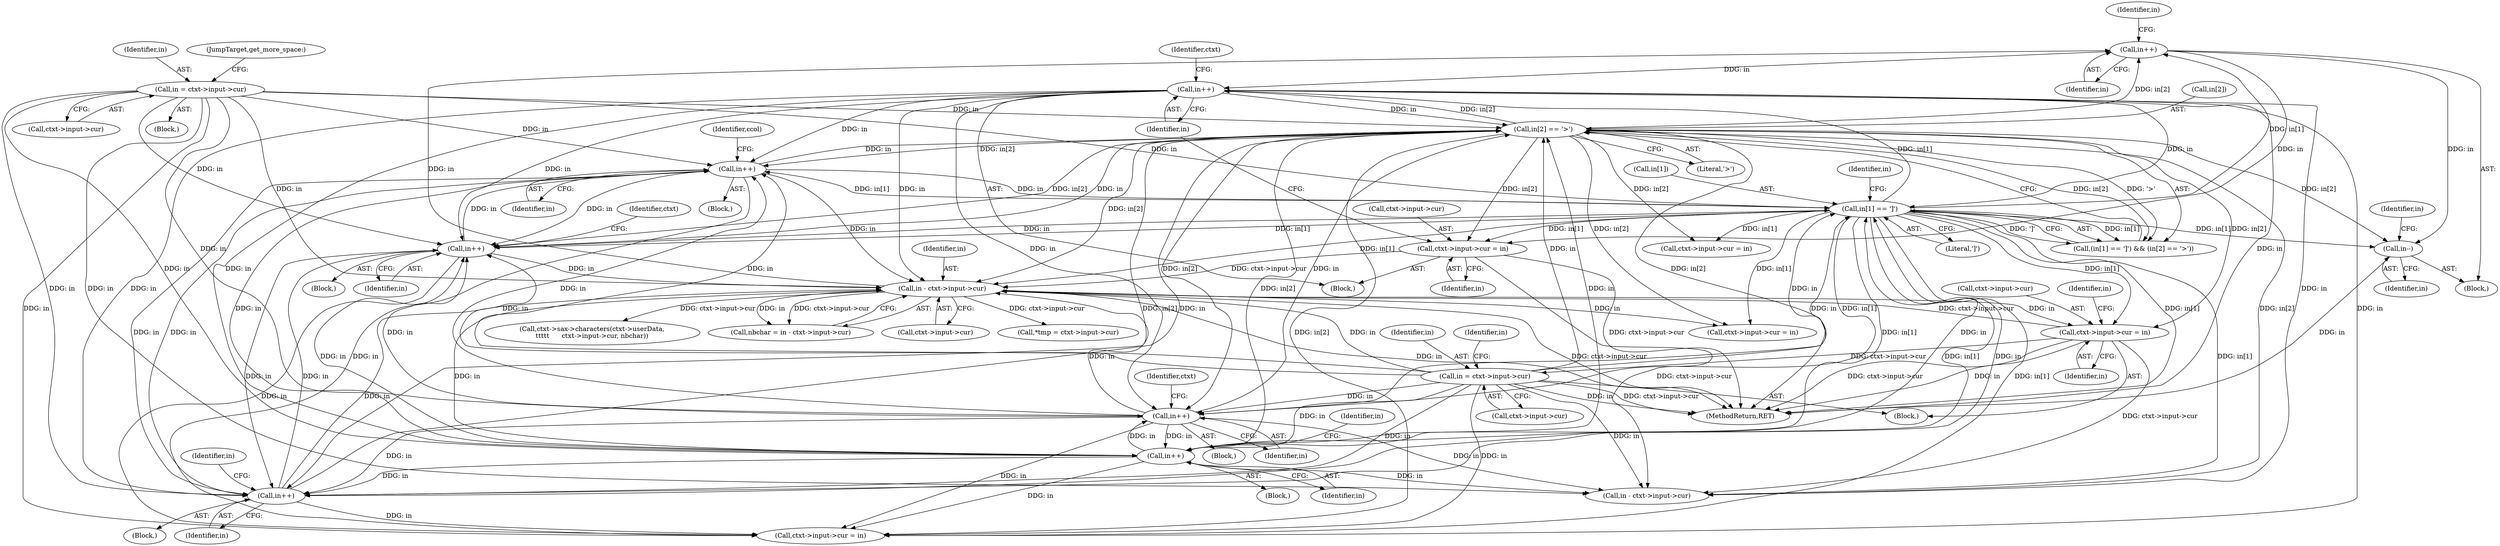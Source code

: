 digraph "0_Chrome_d0947db40187f4708c58e64cbd6013faf9eddeed_4@pointer" {
"1000622" [label="(Call,in--)"];
"1000382" [label="(Call,in[2] == '>')"];
"1000606" [label="(Call,in++)"];
"1000377" [label="(Call,in[1] == ']')"];
"1000330" [label="(Call,in++)"];
"1000400" [label="(Call,in++)"];
"1000151" [label="(Call,in++)"];
"1000135" [label="(Call,in = ctxt->input->cur)"];
"1000180" [label="(Call,in++)"];
"1000647" [label="(Call,in = ctxt->input->cur)"];
"1000578" [label="(Call,ctxt->input->cur = in)"];
"1000411" [label="(Call,in - ctxt->input->cur)"];
"1000362" [label="(Call,in++)"];
"1000599" [label="(Call,ctxt->input->cur = in)"];
"1000591" [label="(Call,in++)"];
"1000386" [label="(Literal,'>')"];
"1000151" [label="(Call,in++)"];
"1000611" [label="(Identifier,ctxt)"];
"1000150" [label="(Block,)"];
"1000591" [label="(Call,in++)"];
"1000331" [label="(Identifier,in)"];
"1000547" [label="(Call,ctxt->sax->characters(ctxt->userData,\n\t\t\t\t\t      ctxt->input->cur, nbchar))"];
"1000598" [label="(Block,)"];
"1000143" [label="(Block,)"];
"1000648" [label="(Identifier,in)"];
"1000180" [label="(Call,in++)"];
"1000333" [label="(Identifier,ccol)"];
"1000412" [label="(Identifier,in)"];
"1000181" [label="(Identifier,in)"];
"1000623" [label="(Identifier,in)"];
"1000384" [label="(Identifier,in)"];
"1000184" [label="(Identifier,in)"];
"1000627" [label="(Identifier,in)"];
"1000409" [label="(Call,nbchar = in - ctxt->input->cur)"];
"1000362" [label="(Call,in++)"];
"1000599" [label="(Call,ctxt->input->cur = in)"];
"1000136" [label="(Identifier,in)"];
"1000401" [label="(Identifier,in)"];
"1000166" [label="(Block,)"];
"1000584" [label="(Identifier,in)"];
"1000405" [label="(Identifier,ctxt)"];
"1000413" [label="(Call,ctxt->input->cur)"];
"1000144" [label="(JumpTarget,get_more_space:)"];
"1000606" [label="(Call,in++)"];
"1000134" [label="(Block,)"];
"1000607" [label="(Identifier,in)"];
"1000596" [label="(Identifier,in)"];
"1000377" [label="(Call,in[1] == ']')"];
"1000458" [label="(Call,ctxt->input->cur = in)"];
"1000374" [label="(Block,)"];
"1000378" [label="(Call,in[1])"];
"1000135" [label="(Call,in = ctxt->input->cur)"];
"1000215" [label="(Call,ctxt->input->cur = in)"];
"1000411" [label="(Call,in - ctxt->input->cur)"];
"1000382" [label="(Call,in[2] == '>')"];
"1000649" [label="(Call,ctxt->input->cur)"];
"1000137" [label="(Call,ctxt->input->cur)"];
"1000363" [label="(Identifier,in)"];
"1000156" [label="(Identifier,ctxt)"];
"1000578" [label="(Call,ctxt->input->cur = in)"];
"1000592" [label="(Identifier,in)"];
"1000647" [label="(Call,in = ctxt->input->cur)"];
"1000195" [label="(Call,in - ctxt->input->cur)"];
"1000400" [label="(Call,in++)"];
"1000376" [label="(Call,(in[1] == ']') && (in[2] == '>'))"];
"1000451" [label="(Call,*tmp = ctxt->input->cur)"];
"1000152" [label="(Identifier,in)"];
"1000600" [label="(Call,ctxt->input->cur)"];
"1000392" [label="(Call,ctxt->input->cur = in)"];
"1000330" [label="(Call,in++)"];
"1000588" [label="(Identifier,in)"];
"1000590" [label="(Block,)"];
"1000348" [label="(Block,)"];
"1000366" [label="(Identifier,in)"];
"1000329" [label="(Block,)"];
"1000658" [label="(Identifier,in)"];
"1000381" [label="(Literal,']')"];
"1000579" [label="(Call,ctxt->input->cur)"];
"1000688" [label="(MethodReturn,RET)"];
"1000622" [label="(Call,in--)"];
"1000383" [label="(Call,in[2])"];
"1000605" [label="(Identifier,in)"];
"1000622" -> "1000590"  [label="AST: "];
"1000622" -> "1000623"  [label="CFG: "];
"1000623" -> "1000622"  [label="AST: "];
"1000627" -> "1000622"  [label="CFG: "];
"1000622" -> "1000688"  [label="DDG: in"];
"1000382" -> "1000622"  [label="DDG: in[2]"];
"1000591" -> "1000622"  [label="DDG: in"];
"1000377" -> "1000622"  [label="DDG: in[1]"];
"1000382" -> "1000376"  [label="AST: "];
"1000382" -> "1000386"  [label="CFG: "];
"1000383" -> "1000382"  [label="AST: "];
"1000386" -> "1000382"  [label="AST: "];
"1000376" -> "1000382"  [label="CFG: "];
"1000382" -> "1000688"  [label="DDG: in[2]"];
"1000382" -> "1000151"  [label="DDG: in[2]"];
"1000382" -> "1000180"  [label="DDG: in[2]"];
"1000382" -> "1000195"  [label="DDG: in[2]"];
"1000382" -> "1000215"  [label="DDG: in[2]"];
"1000382" -> "1000330"  [label="DDG: in[2]"];
"1000382" -> "1000362"  [label="DDG: in[2]"];
"1000382" -> "1000376"  [label="DDG: in[2]"];
"1000382" -> "1000376"  [label="DDG: '>'"];
"1000606" -> "1000382"  [label="DDG: in"];
"1000330" -> "1000382"  [label="DDG: in"];
"1000400" -> "1000382"  [label="DDG: in"];
"1000151" -> "1000382"  [label="DDG: in"];
"1000135" -> "1000382"  [label="DDG: in"];
"1000362" -> "1000382"  [label="DDG: in"];
"1000180" -> "1000382"  [label="DDG: in"];
"1000647" -> "1000382"  [label="DDG: in"];
"1000382" -> "1000392"  [label="DDG: in[2]"];
"1000382" -> "1000400"  [label="DDG: in[2]"];
"1000382" -> "1000411"  [label="DDG: in[2]"];
"1000382" -> "1000458"  [label="DDG: in[2]"];
"1000382" -> "1000578"  [label="DDG: in[2]"];
"1000382" -> "1000591"  [label="DDG: in[2]"];
"1000382" -> "1000599"  [label="DDG: in[2]"];
"1000382" -> "1000606"  [label="DDG: in[2]"];
"1000606" -> "1000598"  [label="AST: "];
"1000606" -> "1000607"  [label="CFG: "];
"1000607" -> "1000606"  [label="AST: "];
"1000611" -> "1000606"  [label="CFG: "];
"1000606" -> "1000688"  [label="DDG: in"];
"1000606" -> "1000151"  [label="DDG: in"];
"1000606" -> "1000180"  [label="DDG: in"];
"1000606" -> "1000195"  [label="DDG: in"];
"1000606" -> "1000330"  [label="DDG: in"];
"1000606" -> "1000362"  [label="DDG: in"];
"1000606" -> "1000377"  [label="DDG: in"];
"1000606" -> "1000392"  [label="DDG: in"];
"1000606" -> "1000400"  [label="DDG: in"];
"1000606" -> "1000411"  [label="DDG: in"];
"1000377" -> "1000606"  [label="DDG: in[1]"];
"1000591" -> "1000606"  [label="DDG: in"];
"1000377" -> "1000376"  [label="AST: "];
"1000377" -> "1000381"  [label="CFG: "];
"1000378" -> "1000377"  [label="AST: "];
"1000381" -> "1000377"  [label="AST: "];
"1000384" -> "1000377"  [label="CFG: "];
"1000376" -> "1000377"  [label="CFG: "];
"1000377" -> "1000688"  [label="DDG: in[1]"];
"1000377" -> "1000151"  [label="DDG: in[1]"];
"1000377" -> "1000180"  [label="DDG: in[1]"];
"1000377" -> "1000195"  [label="DDG: in[1]"];
"1000377" -> "1000215"  [label="DDG: in[1]"];
"1000377" -> "1000330"  [label="DDG: in[1]"];
"1000377" -> "1000362"  [label="DDG: in[1]"];
"1000377" -> "1000376"  [label="DDG: in[1]"];
"1000377" -> "1000376"  [label="DDG: ']'"];
"1000330" -> "1000377"  [label="DDG: in"];
"1000400" -> "1000377"  [label="DDG: in"];
"1000151" -> "1000377"  [label="DDG: in"];
"1000135" -> "1000377"  [label="DDG: in"];
"1000362" -> "1000377"  [label="DDG: in"];
"1000180" -> "1000377"  [label="DDG: in"];
"1000647" -> "1000377"  [label="DDG: in"];
"1000377" -> "1000392"  [label="DDG: in[1]"];
"1000377" -> "1000400"  [label="DDG: in[1]"];
"1000377" -> "1000411"  [label="DDG: in[1]"];
"1000377" -> "1000458"  [label="DDG: in[1]"];
"1000377" -> "1000578"  [label="DDG: in[1]"];
"1000377" -> "1000591"  [label="DDG: in[1]"];
"1000377" -> "1000599"  [label="DDG: in[1]"];
"1000330" -> "1000329"  [label="AST: "];
"1000330" -> "1000331"  [label="CFG: "];
"1000331" -> "1000330"  [label="AST: "];
"1000333" -> "1000330"  [label="CFG: "];
"1000400" -> "1000330"  [label="DDG: in"];
"1000151" -> "1000330"  [label="DDG: in"];
"1000135" -> "1000330"  [label="DDG: in"];
"1000362" -> "1000330"  [label="DDG: in"];
"1000180" -> "1000330"  [label="DDG: in"];
"1000647" -> "1000330"  [label="DDG: in"];
"1000330" -> "1000362"  [label="DDG: in"];
"1000330" -> "1000392"  [label="DDG: in"];
"1000330" -> "1000400"  [label="DDG: in"];
"1000330" -> "1000411"  [label="DDG: in"];
"1000400" -> "1000374"  [label="AST: "];
"1000400" -> "1000401"  [label="CFG: "];
"1000401" -> "1000400"  [label="AST: "];
"1000405" -> "1000400"  [label="CFG: "];
"1000400" -> "1000362"  [label="DDG: in"];
"1000400" -> "1000392"  [label="DDG: in"];
"1000151" -> "1000400"  [label="DDG: in"];
"1000135" -> "1000400"  [label="DDG: in"];
"1000362" -> "1000400"  [label="DDG: in"];
"1000180" -> "1000400"  [label="DDG: in"];
"1000647" -> "1000400"  [label="DDG: in"];
"1000400" -> "1000411"  [label="DDG: in"];
"1000151" -> "1000150"  [label="AST: "];
"1000151" -> "1000152"  [label="CFG: "];
"1000152" -> "1000151"  [label="AST: "];
"1000156" -> "1000151"  [label="CFG: "];
"1000135" -> "1000151"  [label="DDG: in"];
"1000180" -> "1000151"  [label="DDG: in"];
"1000647" -> "1000151"  [label="DDG: in"];
"1000151" -> "1000180"  [label="DDG: in"];
"1000151" -> "1000195"  [label="DDG: in"];
"1000151" -> "1000362"  [label="DDG: in"];
"1000151" -> "1000392"  [label="DDG: in"];
"1000151" -> "1000411"  [label="DDG: in"];
"1000135" -> "1000134"  [label="AST: "];
"1000135" -> "1000137"  [label="CFG: "];
"1000136" -> "1000135"  [label="AST: "];
"1000137" -> "1000135"  [label="AST: "];
"1000144" -> "1000135"  [label="CFG: "];
"1000135" -> "1000180"  [label="DDG: in"];
"1000135" -> "1000195"  [label="DDG: in"];
"1000135" -> "1000362"  [label="DDG: in"];
"1000135" -> "1000392"  [label="DDG: in"];
"1000135" -> "1000411"  [label="DDG: in"];
"1000180" -> "1000166"  [label="AST: "];
"1000180" -> "1000181"  [label="CFG: "];
"1000181" -> "1000180"  [label="AST: "];
"1000184" -> "1000180"  [label="CFG: "];
"1000647" -> "1000180"  [label="DDG: in"];
"1000180" -> "1000195"  [label="DDG: in"];
"1000180" -> "1000362"  [label="DDG: in"];
"1000180" -> "1000392"  [label="DDG: in"];
"1000180" -> "1000411"  [label="DDG: in"];
"1000647" -> "1000143"  [label="AST: "];
"1000647" -> "1000649"  [label="CFG: "];
"1000648" -> "1000647"  [label="AST: "];
"1000649" -> "1000647"  [label="AST: "];
"1000658" -> "1000647"  [label="CFG: "];
"1000647" -> "1000688"  [label="DDG: in"];
"1000647" -> "1000688"  [label="DDG: ctxt->input->cur"];
"1000647" -> "1000195"  [label="DDG: in"];
"1000647" -> "1000362"  [label="DDG: in"];
"1000647" -> "1000392"  [label="DDG: in"];
"1000647" -> "1000411"  [label="DDG: in"];
"1000578" -> "1000647"  [label="DDG: ctxt->input->cur"];
"1000578" -> "1000143"  [label="AST: "];
"1000578" -> "1000584"  [label="CFG: "];
"1000579" -> "1000578"  [label="AST: "];
"1000584" -> "1000578"  [label="AST: "];
"1000588" -> "1000578"  [label="CFG: "];
"1000578" -> "1000688"  [label="DDG: ctxt->input->cur"];
"1000578" -> "1000688"  [label="DDG: in"];
"1000578" -> "1000195"  [label="DDG: ctxt->input->cur"];
"1000578" -> "1000411"  [label="DDG: ctxt->input->cur"];
"1000411" -> "1000578"  [label="DDG: in"];
"1000411" -> "1000409"  [label="AST: "];
"1000411" -> "1000413"  [label="CFG: "];
"1000412" -> "1000411"  [label="AST: "];
"1000413" -> "1000411"  [label="AST: "];
"1000409" -> "1000411"  [label="CFG: "];
"1000411" -> "1000688"  [label="DDG: in"];
"1000411" -> "1000688"  [label="DDG: ctxt->input->cur"];
"1000411" -> "1000409"  [label="DDG: in"];
"1000411" -> "1000409"  [label="DDG: ctxt->input->cur"];
"1000362" -> "1000411"  [label="DDG: in"];
"1000599" -> "1000411"  [label="DDG: ctxt->input->cur"];
"1000411" -> "1000451"  [label="DDG: ctxt->input->cur"];
"1000411" -> "1000458"  [label="DDG: in"];
"1000411" -> "1000547"  [label="DDG: ctxt->input->cur"];
"1000411" -> "1000591"  [label="DDG: in"];
"1000362" -> "1000348"  [label="AST: "];
"1000362" -> "1000363"  [label="CFG: "];
"1000363" -> "1000362"  [label="AST: "];
"1000366" -> "1000362"  [label="CFG: "];
"1000362" -> "1000392"  [label="DDG: in"];
"1000599" -> "1000598"  [label="AST: "];
"1000599" -> "1000605"  [label="CFG: "];
"1000600" -> "1000599"  [label="AST: "];
"1000605" -> "1000599"  [label="AST: "];
"1000607" -> "1000599"  [label="CFG: "];
"1000599" -> "1000688"  [label="DDG: ctxt->input->cur"];
"1000599" -> "1000195"  [label="DDG: ctxt->input->cur"];
"1000591" -> "1000599"  [label="DDG: in"];
"1000591" -> "1000590"  [label="AST: "];
"1000591" -> "1000592"  [label="CFG: "];
"1000592" -> "1000591"  [label="AST: "];
"1000596" -> "1000591"  [label="CFG: "];
}
